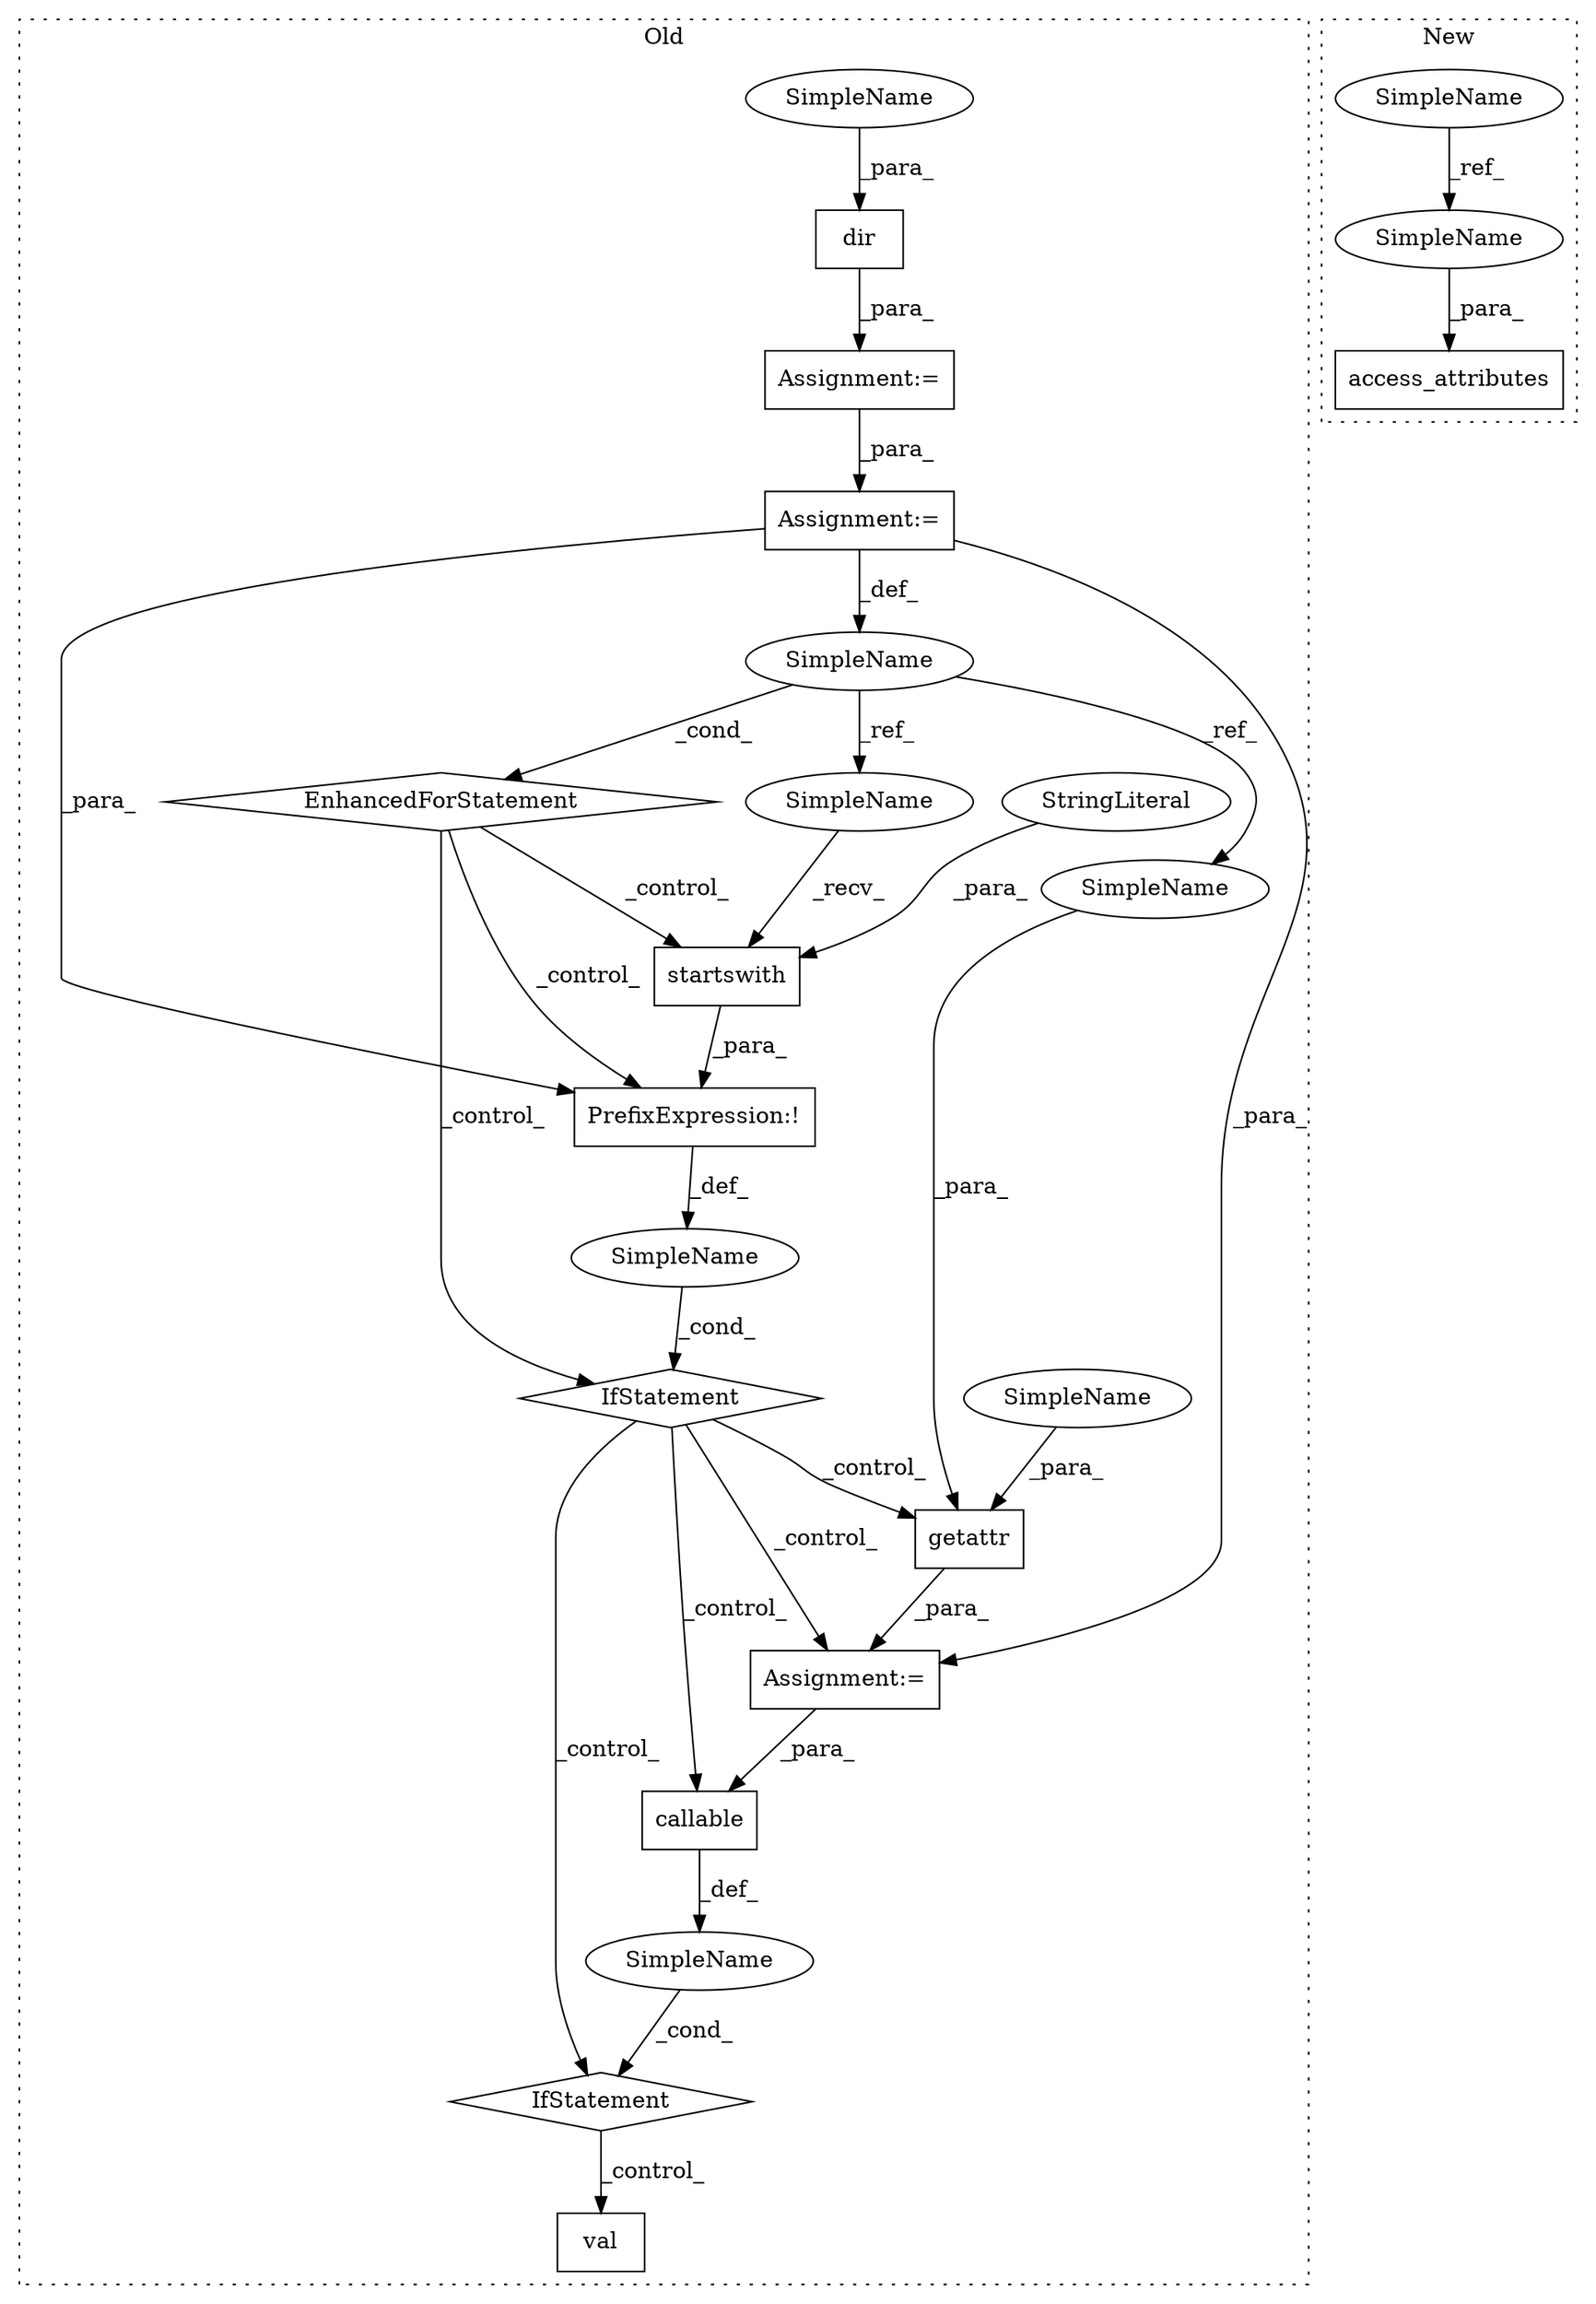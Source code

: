 digraph G {
subgraph cluster0 {
1 [label="dir" a="32" s="7144,7151" l="4,1" shape="box"];
3 [label="val" a="32" s="7332" l="5" shape="box"];
4 [label="startswith" a="32" s="7244,7258" l="11,1" shape="box"];
5 [label="PrefixExpression:!" a="38" s="7239" l="1" shape="box"];
6 [label="callable" a="32" s="7305,7317" l="9,1" shape="box"];
7 [label="EnhancedForStatement" a="70" s="7158,7225" l="53,2" shape="diamond"];
8 [label="SimpleName" a="42" s="" l="" shape="ellipse"];
9 [label="IfStatement" a="25" s="7301,7318" l="4,2" shape="diamond"];
11 [label="getattr" a="32" s="7275,7290" l="8,1" shape="box"];
12 [label="IfStatement" a="25" s="7235,7259" l="4,2" shape="diamond"];
13 [label="SimpleName" a="42" s="" l="" shape="ellipse"];
14 [label="SimpleName" a="42" s="7218" l="3" shape="ellipse"];
15 [label="StringLiteral" a="45" s="7255" l="3" shape="ellipse"];
16 [label="Assignment:=" a="7" s="7158,7225" l="53,2" shape="box"];
17 [label="Assignment:=" a="7" s="7143" l="1" shape="box"];
18 [label="Assignment:=" a="7" s="7274" l="1" shape="box"];
20 [label="SimpleName" a="42" s="7240" l="3" shape="ellipse"];
21 [label="SimpleName" a="42" s="7287" l="3" shape="ellipse"];
22 [label="SimpleName" a="42" s="7148" l="3" shape="ellipse"];
23 [label="SimpleName" a="42" s="7283" l="3" shape="ellipse"];
label = "Old";
style="dotted";
}
subgraph cluster1 {
2 [label="access_attributes" a="32" s="7157,7178" l="18,1" shape="box"];
10 [label="SimpleName" a="42" s="7133" l="3" shape="ellipse"];
19 [label="SimpleName" a="42" s="7175" l="3" shape="ellipse"];
label = "New";
style="dotted";
}
1 -> 17 [label="_para_"];
4 -> 5 [label="_para_"];
5 -> 13 [label="_def_"];
6 -> 8 [label="_def_"];
7 -> 5 [label="_control_"];
7 -> 12 [label="_control_"];
7 -> 4 [label="_control_"];
8 -> 9 [label="_cond_"];
9 -> 3 [label="_control_"];
10 -> 19 [label="_ref_"];
11 -> 18 [label="_para_"];
12 -> 11 [label="_control_"];
12 -> 18 [label="_control_"];
12 -> 9 [label="_control_"];
12 -> 6 [label="_control_"];
13 -> 12 [label="_cond_"];
14 -> 7 [label="_cond_"];
14 -> 21 [label="_ref_"];
14 -> 20 [label="_ref_"];
15 -> 4 [label="_para_"];
16 -> 14 [label="_def_"];
16 -> 18 [label="_para_"];
16 -> 5 [label="_para_"];
17 -> 16 [label="_para_"];
18 -> 6 [label="_para_"];
19 -> 2 [label="_para_"];
20 -> 4 [label="_recv_"];
21 -> 11 [label="_para_"];
22 -> 1 [label="_para_"];
23 -> 11 [label="_para_"];
}